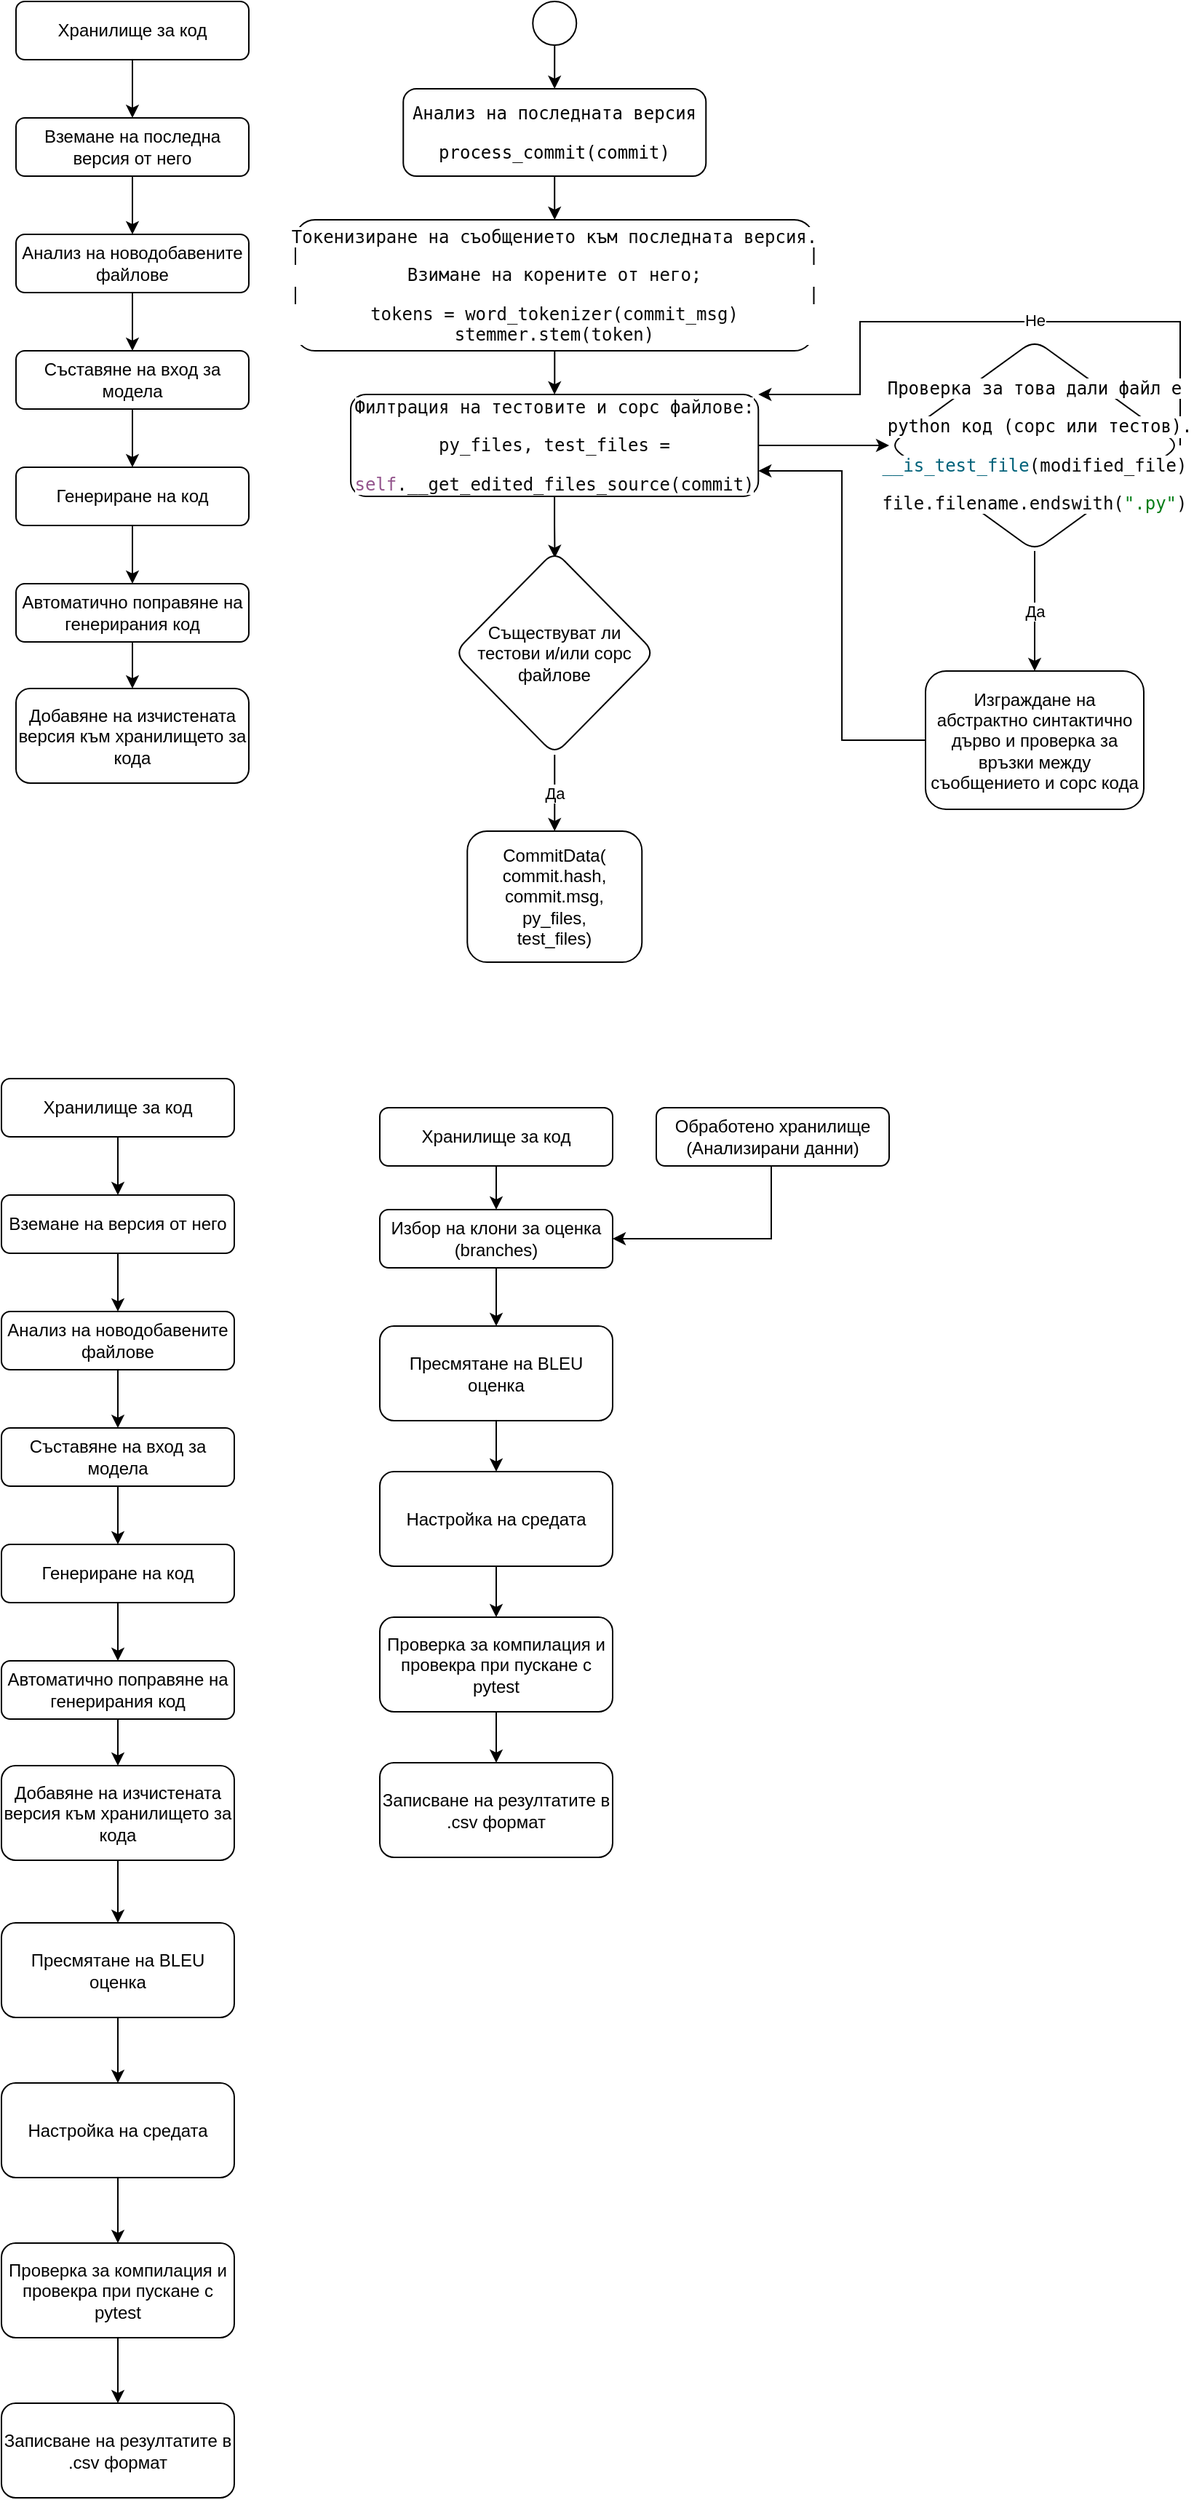 <mxfile version="15.8.4" type="device"><diagram id="C5RBs43oDa-KdzZeNtuy" name="Page-1"><mxGraphModel dx="920" dy="1018" grid="1" gridSize="10" guides="1" tooltips="1" connect="1" arrows="1" fold="1" page="1" pageScale="1" pageWidth="827" pageHeight="1169" math="0" shadow="0"><root><mxCell id="WIyWlLk6GJQsqaUBKTNV-0"/><mxCell id="WIyWlLk6GJQsqaUBKTNV-1" parent="WIyWlLk6GJQsqaUBKTNV-0"/><mxCell id="uDZcgc2jbkJ3EjQIdZrr-1" value="" style="edgeStyle=orthogonalEdgeStyle;rounded=0;orthogonalLoop=1;jettySize=auto;html=1;" edge="1" parent="WIyWlLk6GJQsqaUBKTNV-1" source="WIyWlLk6GJQsqaUBKTNV-3" target="WIyWlLk6GJQsqaUBKTNV-7"><mxGeometry relative="1" as="geometry"/></mxCell><mxCell id="WIyWlLk6GJQsqaUBKTNV-3" value="Хранилище за код" style="rounded=1;whiteSpace=wrap;html=1;fontSize=12;glass=0;strokeWidth=1;shadow=0;" parent="WIyWlLk6GJQsqaUBKTNV-1" vertex="1"><mxGeometry x="160" y="80" width="160" height="40" as="geometry"/></mxCell><mxCell id="uDZcgc2jbkJ3EjQIdZrr-0" value="" style="edgeStyle=orthogonalEdgeStyle;rounded=0;orthogonalLoop=1;jettySize=auto;html=1;" edge="1" parent="WIyWlLk6GJQsqaUBKTNV-1" source="WIyWlLk6GJQsqaUBKTNV-7" target="WIyWlLk6GJQsqaUBKTNV-12"><mxGeometry relative="1" as="geometry"/></mxCell><mxCell id="WIyWlLk6GJQsqaUBKTNV-7" value="Вземане на последна версия от него" style="rounded=1;whiteSpace=wrap;html=1;fontSize=12;glass=0;strokeWidth=1;shadow=0;" parent="WIyWlLk6GJQsqaUBKTNV-1" vertex="1"><mxGeometry x="160" y="160" width="160" height="40" as="geometry"/></mxCell><mxCell id="uDZcgc2jbkJ3EjQIdZrr-4" value="" style="edgeStyle=orthogonalEdgeStyle;rounded=0;orthogonalLoop=1;jettySize=auto;html=1;" edge="1" parent="WIyWlLk6GJQsqaUBKTNV-1" source="WIyWlLk6GJQsqaUBKTNV-11" target="uDZcgc2jbkJ3EjQIdZrr-3"><mxGeometry relative="1" as="geometry"/></mxCell><mxCell id="WIyWlLk6GJQsqaUBKTNV-11" value="Съставяне на вход за модела" style="rounded=1;whiteSpace=wrap;html=1;fontSize=12;glass=0;strokeWidth=1;shadow=0;" parent="WIyWlLk6GJQsqaUBKTNV-1" vertex="1"><mxGeometry x="160" y="320" width="160" height="40" as="geometry"/></mxCell><mxCell id="uDZcgc2jbkJ3EjQIdZrr-2" value="" style="edgeStyle=orthogonalEdgeStyle;rounded=0;orthogonalLoop=1;jettySize=auto;html=1;" edge="1" parent="WIyWlLk6GJQsqaUBKTNV-1" source="WIyWlLk6GJQsqaUBKTNV-12" target="WIyWlLk6GJQsqaUBKTNV-11"><mxGeometry relative="1" as="geometry"/></mxCell><mxCell id="WIyWlLk6GJQsqaUBKTNV-12" value="Анализ на новодобавените файлове" style="rounded=1;whiteSpace=wrap;html=1;fontSize=12;glass=0;strokeWidth=1;shadow=0;" parent="WIyWlLk6GJQsqaUBKTNV-1" vertex="1"><mxGeometry x="160" y="240" width="160" height="40" as="geometry"/></mxCell><mxCell id="uDZcgc2jbkJ3EjQIdZrr-6" value="" style="edgeStyle=orthogonalEdgeStyle;rounded=0;orthogonalLoop=1;jettySize=auto;html=1;" edge="1" parent="WIyWlLk6GJQsqaUBKTNV-1" source="uDZcgc2jbkJ3EjQIdZrr-3" target="uDZcgc2jbkJ3EjQIdZrr-5"><mxGeometry relative="1" as="geometry"/></mxCell><mxCell id="uDZcgc2jbkJ3EjQIdZrr-3" value="Генериране на код" style="rounded=1;whiteSpace=wrap;html=1;fontSize=12;glass=0;strokeWidth=1;shadow=0;" vertex="1" parent="WIyWlLk6GJQsqaUBKTNV-1"><mxGeometry x="160" y="400" width="160" height="40" as="geometry"/></mxCell><mxCell id="uDZcgc2jbkJ3EjQIdZrr-8" value="" style="edgeStyle=orthogonalEdgeStyle;rounded=0;orthogonalLoop=1;jettySize=auto;html=1;" edge="1" parent="WIyWlLk6GJQsqaUBKTNV-1" source="uDZcgc2jbkJ3EjQIdZrr-5" target="uDZcgc2jbkJ3EjQIdZrr-7"><mxGeometry relative="1" as="geometry"/></mxCell><mxCell id="uDZcgc2jbkJ3EjQIdZrr-5" value="Автоматично поправяне на генерирания код" style="rounded=1;whiteSpace=wrap;html=1;fontSize=12;glass=0;strokeWidth=1;shadow=0;" vertex="1" parent="WIyWlLk6GJQsqaUBKTNV-1"><mxGeometry x="160" y="480" width="160" height="40" as="geometry"/></mxCell><mxCell id="uDZcgc2jbkJ3EjQIdZrr-7" value="Добавяне на изчистената версия към хранилището за кода" style="rounded=1;whiteSpace=wrap;html=1;fontSize=12;glass=0;strokeWidth=1;shadow=0;" vertex="1" parent="WIyWlLk6GJQsqaUBKTNV-1"><mxGeometry x="160" y="552" width="160" height="65" as="geometry"/></mxCell><mxCell id="uDZcgc2jbkJ3EjQIdZrr-19" value="" style="edgeStyle=orthogonalEdgeStyle;rounded=0;orthogonalLoop=1;jettySize=auto;html=1;" edge="1" parent="WIyWlLk6GJQsqaUBKTNV-1" source="uDZcgc2jbkJ3EjQIdZrr-14" target="uDZcgc2jbkJ3EjQIdZrr-18"><mxGeometry relative="1" as="geometry"/></mxCell><mxCell id="uDZcgc2jbkJ3EjQIdZrr-14" value="" style="ellipse;html=1;" vertex="1" parent="WIyWlLk6GJQsqaUBKTNV-1"><mxGeometry x="515.13" y="80" width="30" height="30" as="geometry"/></mxCell><mxCell id="uDZcgc2jbkJ3EjQIdZrr-24" value="" style="edgeStyle=orthogonalEdgeStyle;rounded=0;orthogonalLoop=1;jettySize=auto;html=1;" edge="1" parent="WIyWlLk6GJQsqaUBKTNV-1" source="uDZcgc2jbkJ3EjQIdZrr-18" target="uDZcgc2jbkJ3EjQIdZrr-23"><mxGeometry relative="1" as="geometry"/></mxCell><mxCell id="uDZcgc2jbkJ3EjQIdZrr-18" value="&lt;pre style=&quot;background-color: rgb(255 , 255 , 255) ; font-family: &amp;#34;cascadia code&amp;#34; , monospace&quot;&gt;&lt;pre style=&quot;font-family: &amp;#34;cascadia code&amp;#34; , monospace&quot;&gt;Анализ на последната версия&lt;/pre&gt;&lt;pre style=&quot;font-family: &amp;#34;cascadia code&amp;#34; , monospace&quot;&gt;process_commit(commit)&lt;/pre&gt;&lt;/pre&gt;" style="whiteSpace=wrap;html=1;rounded=1;" vertex="1" parent="WIyWlLk6GJQsqaUBKTNV-1"><mxGeometry x="426.13" y="140" width="208" height="60" as="geometry"/></mxCell><mxCell id="uDZcgc2jbkJ3EjQIdZrr-30" value="" style="edgeStyle=orthogonalEdgeStyle;rounded=0;orthogonalLoop=1;jettySize=auto;html=1;" edge="1" parent="WIyWlLk6GJQsqaUBKTNV-1" source="uDZcgc2jbkJ3EjQIdZrr-23" target="uDZcgc2jbkJ3EjQIdZrr-29"><mxGeometry relative="1" as="geometry"/></mxCell><mxCell id="uDZcgc2jbkJ3EjQIdZrr-23" value="&lt;pre style=&quot;background-color: #ffffff ; color: #080808 ; font-family: &amp;#34;cascadia code&amp;#34; , monospace ; font-size: 10 1pt&quot;&gt;Токенизиране на съобщението към последната версия.&lt;/pre&gt;&lt;pre style=&quot;background-color: #ffffff ; color: #080808 ; font-family: &amp;#34;cascadia code&amp;#34; , monospace ; font-size: 10 1pt&quot;&gt;Взимане на корените от него;&lt;/pre&gt;&lt;pre style=&quot;background-color: #ffffff ; color: #080808 ; font-family: &amp;#34;cascadia code&amp;#34; , monospace ; font-size: 10 1pt&quot;&gt;tokens = word_tokenizer(commit_msg)&lt;br/&gt;stemmer.stem(token)&lt;/pre&gt;" style="whiteSpace=wrap;html=1;rounded=1;" vertex="1" parent="WIyWlLk6GJQsqaUBKTNV-1"><mxGeometry x="352" y="230" width="356.25" height="90" as="geometry"/></mxCell><mxCell id="uDZcgc2jbkJ3EjQIdZrr-41" style="edgeStyle=orthogonalEdgeStyle;rounded=0;orthogonalLoop=1;jettySize=auto;html=1;entryX=0.501;entryY=0.034;entryDx=0;entryDy=0;entryPerimeter=0;" edge="1" parent="WIyWlLk6GJQsqaUBKTNV-1" source="uDZcgc2jbkJ3EjQIdZrr-29" target="uDZcgc2jbkJ3EjQIdZrr-32"><mxGeometry relative="1" as="geometry"/></mxCell><mxCell id="uDZcgc2jbkJ3EjQIdZrr-48" style="edgeStyle=orthogonalEdgeStyle;rounded=0;orthogonalLoop=1;jettySize=auto;html=1;fontColor=#000000;" edge="1" parent="WIyWlLk6GJQsqaUBKTNV-1" source="uDZcgc2jbkJ3EjQIdZrr-29" target="uDZcgc2jbkJ3EjQIdZrr-44"><mxGeometry relative="1" as="geometry"/></mxCell><mxCell id="uDZcgc2jbkJ3EjQIdZrr-29" value="&lt;pre style=&quot;background-color: #ffffff ; color: #080808 ; font-family: &amp;#34;cascadia code&amp;#34; , monospace ; font-size: 10 1pt&quot;&gt;Филтрация на тестовите и сорс файлове:&lt;/pre&gt;&lt;pre style=&quot;background-color: #ffffff ; color: #080808 ; font-family: &amp;#34;cascadia code&amp;#34; , monospace ; font-size: 10 1pt&quot;&gt;py_files, test_files =&lt;/pre&gt;&lt;pre style=&quot;background-color: #ffffff ; color: #080808 ; font-family: &amp;#34;cascadia code&amp;#34; , monospace ; font-size: 10 1pt&quot;&gt;&lt;span style=&quot;color: #94558d&quot;&gt;self&lt;/span&gt;.__get_edited_files_source(commit)&lt;br&gt;&lt;/pre&gt;" style="rounded=1;whiteSpace=wrap;html=1;" vertex="1" parent="WIyWlLk6GJQsqaUBKTNV-1"><mxGeometry x="390" y="350" width="280.13" height="70" as="geometry"/></mxCell><mxCell id="uDZcgc2jbkJ3EjQIdZrr-43" value="Да" style="edgeStyle=orthogonalEdgeStyle;rounded=0;orthogonalLoop=1;jettySize=auto;html=1;" edge="1" parent="WIyWlLk6GJQsqaUBKTNV-1" source="uDZcgc2jbkJ3EjQIdZrr-32" target="uDZcgc2jbkJ3EjQIdZrr-42"><mxGeometry relative="1" as="geometry"/></mxCell><mxCell id="uDZcgc2jbkJ3EjQIdZrr-32" value="Съществуват ли тестови и/или сорс файлове" style="rhombus;whiteSpace=wrap;html=1;rounded=1;" vertex="1" parent="WIyWlLk6GJQsqaUBKTNV-1"><mxGeometry x="461.13" y="457.5" width="138" height="140" as="geometry"/></mxCell><mxCell id="uDZcgc2jbkJ3EjQIdZrr-42" value="CommitData(&lt;br&gt;commit.hash,&lt;br&gt;commit.msg,&lt;br&gt;py_files,&lt;br&gt;test_files)" style="rounded=1;whiteSpace=wrap;html=1;" vertex="1" parent="WIyWlLk6GJQsqaUBKTNV-1"><mxGeometry x="470.13" y="650" width="120" height="90" as="geometry"/></mxCell><mxCell id="uDZcgc2jbkJ3EjQIdZrr-50" value="Да" style="edgeStyle=orthogonalEdgeStyle;rounded=0;orthogonalLoop=1;jettySize=auto;html=1;fontColor=#000000;" edge="1" parent="WIyWlLk6GJQsqaUBKTNV-1" source="uDZcgc2jbkJ3EjQIdZrr-44" target="uDZcgc2jbkJ3EjQIdZrr-49"><mxGeometry relative="1" as="geometry"/></mxCell><mxCell id="uDZcgc2jbkJ3EjQIdZrr-52" style="edgeStyle=orthogonalEdgeStyle;rounded=0;orthogonalLoop=1;jettySize=auto;html=1;entryX=1;entryY=0;entryDx=0;entryDy=0;fontColor=#000000;exitX=1;exitY=0.5;exitDx=0;exitDy=0;" edge="1" parent="WIyWlLk6GJQsqaUBKTNV-1" source="uDZcgc2jbkJ3EjQIdZrr-44" target="uDZcgc2jbkJ3EjQIdZrr-29"><mxGeometry relative="1" as="geometry"><Array as="points"><mxPoint x="960" y="300"/><mxPoint x="740" y="300"/><mxPoint x="740" y="350"/></Array></mxGeometry></mxCell><mxCell id="uDZcgc2jbkJ3EjQIdZrr-53" value="Не" style="edgeLabel;html=1;align=center;verticalAlign=middle;resizable=0;points=[];fontColor=#000000;" vertex="1" connectable="0" parent="uDZcgc2jbkJ3EjQIdZrr-52"><mxGeometry x="0.151" y="-1" relative="1" as="geometry"><mxPoint x="59" as="offset"/></mxGeometry></mxCell><mxCell id="uDZcgc2jbkJ3EjQIdZrr-44" value="&lt;pre style=&quot;background-color: rgb(255 , 255 , 255) ; font-family: &amp;#34;cascadia code&amp;#34; , monospace&quot;&gt;Проверка за това дали файл е&lt;/pre&gt;&lt;pre style=&quot;background-color: rgb(255 , 255 , 255) ; font-family: &amp;#34;cascadia code&amp;#34; , monospace&quot;&gt; python код (сорс или тестов).&lt;/pre&gt;&lt;pre style=&quot;background-color: rgb(255 , 255 , 255) ; color: rgb(8 , 8 , 8) ; font-family: &amp;#34;cascadia code&amp;#34; , monospace&quot;&gt;&lt;pre style=&quot;font-family: &amp;#34;cascadia code&amp;#34; , monospace&quot;&gt;&lt;span style=&quot;color: rgb(0 , 98 , 122)&quot;&gt;__is_test_file&lt;/span&gt;(modified_file)&lt;/pre&gt;&lt;pre style=&quot;font-family: &amp;#34;cascadia code&amp;#34; , monospace&quot;&gt;&lt;pre style=&quot;font-family: &amp;#34;cascadia code&amp;#34; , monospace&quot;&gt;file.filename.endswith(&lt;span style=&quot;color: #067d17&quot;&gt;&quot;.py&quot;&lt;/span&gt;)&lt;/pre&gt;&lt;/pre&gt;&lt;/pre&gt;" style="rhombus;whiteSpace=wrap;html=1;rounded=1;" vertex="1" parent="WIyWlLk6GJQsqaUBKTNV-1"><mxGeometry x="760" y="312.5" width="200" height="145" as="geometry"/></mxCell><mxCell id="uDZcgc2jbkJ3EjQIdZrr-51" style="edgeStyle=orthogonalEdgeStyle;rounded=0;orthogonalLoop=1;jettySize=auto;html=1;entryX=1;entryY=0.75;entryDx=0;entryDy=0;fontColor=#000000;" edge="1" parent="WIyWlLk6GJQsqaUBKTNV-1" source="uDZcgc2jbkJ3EjQIdZrr-49" target="uDZcgc2jbkJ3EjQIdZrr-29"><mxGeometry relative="1" as="geometry"/></mxCell><mxCell id="uDZcgc2jbkJ3EjQIdZrr-49" value="Изграждане на абстрактно синтактично дърво и проверка за връзки между съобщението и сорс кода" style="rounded=1;whiteSpace=wrap;html=1;" vertex="1" parent="WIyWlLk6GJQsqaUBKTNV-1"><mxGeometry x="785" y="540" width="150" height="95" as="geometry"/></mxCell><mxCell id="uDZcgc2jbkJ3EjQIdZrr-54" value="" style="edgeStyle=orthogonalEdgeStyle;rounded=0;orthogonalLoop=1;jettySize=auto;html=1;" edge="1" parent="WIyWlLk6GJQsqaUBKTNV-1" source="uDZcgc2jbkJ3EjQIdZrr-55" target="uDZcgc2jbkJ3EjQIdZrr-57"><mxGeometry relative="1" as="geometry"/></mxCell><mxCell id="uDZcgc2jbkJ3EjQIdZrr-55" value="Хранилище за код" style="rounded=1;whiteSpace=wrap;html=1;fontSize=12;glass=0;strokeWidth=1;shadow=0;" vertex="1" parent="WIyWlLk6GJQsqaUBKTNV-1"><mxGeometry x="150" y="820" width="160" height="40" as="geometry"/></mxCell><mxCell id="uDZcgc2jbkJ3EjQIdZrr-56" value="" style="edgeStyle=orthogonalEdgeStyle;rounded=0;orthogonalLoop=1;jettySize=auto;html=1;" edge="1" parent="WIyWlLk6GJQsqaUBKTNV-1" source="uDZcgc2jbkJ3EjQIdZrr-57" target="uDZcgc2jbkJ3EjQIdZrr-61"><mxGeometry relative="1" as="geometry"/></mxCell><mxCell id="uDZcgc2jbkJ3EjQIdZrr-57" value="Вземане на версия от него" style="rounded=1;whiteSpace=wrap;html=1;fontSize=12;glass=0;strokeWidth=1;shadow=0;" vertex="1" parent="WIyWlLk6GJQsqaUBKTNV-1"><mxGeometry x="150" y="900" width="160" height="40" as="geometry"/></mxCell><mxCell id="uDZcgc2jbkJ3EjQIdZrr-58" value="" style="edgeStyle=orthogonalEdgeStyle;rounded=0;orthogonalLoop=1;jettySize=auto;html=1;" edge="1" parent="WIyWlLk6GJQsqaUBKTNV-1" source="uDZcgc2jbkJ3EjQIdZrr-59" target="uDZcgc2jbkJ3EjQIdZrr-63"><mxGeometry relative="1" as="geometry"/></mxCell><mxCell id="uDZcgc2jbkJ3EjQIdZrr-59" value="Съставяне на вход за модела" style="rounded=1;whiteSpace=wrap;html=1;fontSize=12;glass=0;strokeWidth=1;shadow=0;" vertex="1" parent="WIyWlLk6GJQsqaUBKTNV-1"><mxGeometry x="150" y="1060" width="160" height="40" as="geometry"/></mxCell><mxCell id="uDZcgc2jbkJ3EjQIdZrr-60" value="" style="edgeStyle=orthogonalEdgeStyle;rounded=0;orthogonalLoop=1;jettySize=auto;html=1;" edge="1" parent="WIyWlLk6GJQsqaUBKTNV-1" source="uDZcgc2jbkJ3EjQIdZrr-61" target="uDZcgc2jbkJ3EjQIdZrr-59"><mxGeometry relative="1" as="geometry"/></mxCell><mxCell id="uDZcgc2jbkJ3EjQIdZrr-61" value="Анализ на новодобавените файлове" style="rounded=1;whiteSpace=wrap;html=1;fontSize=12;glass=0;strokeWidth=1;shadow=0;" vertex="1" parent="WIyWlLk6GJQsqaUBKTNV-1"><mxGeometry x="150" y="980" width="160" height="40" as="geometry"/></mxCell><mxCell id="uDZcgc2jbkJ3EjQIdZrr-62" value="" style="edgeStyle=orthogonalEdgeStyle;rounded=0;orthogonalLoop=1;jettySize=auto;html=1;" edge="1" parent="WIyWlLk6GJQsqaUBKTNV-1" source="uDZcgc2jbkJ3EjQIdZrr-63" target="uDZcgc2jbkJ3EjQIdZrr-65"><mxGeometry relative="1" as="geometry"/></mxCell><mxCell id="uDZcgc2jbkJ3EjQIdZrr-63" value="Генериране на код" style="rounded=1;whiteSpace=wrap;html=1;fontSize=12;glass=0;strokeWidth=1;shadow=0;" vertex="1" parent="WIyWlLk6GJQsqaUBKTNV-1"><mxGeometry x="150" y="1140" width="160" height="40" as="geometry"/></mxCell><mxCell id="uDZcgc2jbkJ3EjQIdZrr-64" value="" style="edgeStyle=orthogonalEdgeStyle;rounded=0;orthogonalLoop=1;jettySize=auto;html=1;" edge="1" parent="WIyWlLk6GJQsqaUBKTNV-1" source="uDZcgc2jbkJ3EjQIdZrr-65" target="uDZcgc2jbkJ3EjQIdZrr-66"><mxGeometry relative="1" as="geometry"/></mxCell><mxCell id="uDZcgc2jbkJ3EjQIdZrr-65" value="Автоматично поправяне на генерирания код" style="rounded=1;whiteSpace=wrap;html=1;fontSize=12;glass=0;strokeWidth=1;shadow=0;" vertex="1" parent="WIyWlLk6GJQsqaUBKTNV-1"><mxGeometry x="150" y="1220" width="160" height="40" as="geometry"/></mxCell><mxCell id="uDZcgc2jbkJ3EjQIdZrr-68" value="" style="edgeStyle=orthogonalEdgeStyle;rounded=0;orthogonalLoop=1;jettySize=auto;html=1;fontColor=#000000;" edge="1" parent="WIyWlLk6GJQsqaUBKTNV-1" source="uDZcgc2jbkJ3EjQIdZrr-66" target="uDZcgc2jbkJ3EjQIdZrr-67"><mxGeometry relative="1" as="geometry"/></mxCell><mxCell id="uDZcgc2jbkJ3EjQIdZrr-66" value="Добавяне на изчистената версия към хранилището за кода" style="rounded=1;whiteSpace=wrap;html=1;fontSize=12;glass=0;strokeWidth=1;shadow=0;" vertex="1" parent="WIyWlLk6GJQsqaUBKTNV-1"><mxGeometry x="150" y="1292" width="160" height="65" as="geometry"/></mxCell><mxCell id="uDZcgc2jbkJ3EjQIdZrr-70" value="" style="edgeStyle=orthogonalEdgeStyle;rounded=0;orthogonalLoop=1;jettySize=auto;html=1;fontColor=#000000;" edge="1" parent="WIyWlLk6GJQsqaUBKTNV-1" source="uDZcgc2jbkJ3EjQIdZrr-67" target="uDZcgc2jbkJ3EjQIdZrr-69"><mxGeometry relative="1" as="geometry"/></mxCell><mxCell id="uDZcgc2jbkJ3EjQIdZrr-67" value="Пресмятане на BLEU оценка" style="rounded=1;whiteSpace=wrap;html=1;fontSize=12;glass=0;strokeWidth=1;shadow=0;" vertex="1" parent="WIyWlLk6GJQsqaUBKTNV-1"><mxGeometry x="150" y="1400" width="160" height="65" as="geometry"/></mxCell><mxCell id="uDZcgc2jbkJ3EjQIdZrr-72" value="" style="edgeStyle=orthogonalEdgeStyle;rounded=0;orthogonalLoop=1;jettySize=auto;html=1;fontColor=#000000;" edge="1" parent="WIyWlLk6GJQsqaUBKTNV-1" source="uDZcgc2jbkJ3EjQIdZrr-69" target="uDZcgc2jbkJ3EjQIdZrr-71"><mxGeometry relative="1" as="geometry"/></mxCell><mxCell id="uDZcgc2jbkJ3EjQIdZrr-69" value="Настройка на средата" style="rounded=1;whiteSpace=wrap;html=1;fontSize=12;glass=0;strokeWidth=1;shadow=0;" vertex="1" parent="WIyWlLk6GJQsqaUBKTNV-1"><mxGeometry x="150" y="1510" width="160" height="65" as="geometry"/></mxCell><mxCell id="uDZcgc2jbkJ3EjQIdZrr-74" value="" style="edgeStyle=orthogonalEdgeStyle;rounded=0;orthogonalLoop=1;jettySize=auto;html=1;fontColor=#000000;" edge="1" parent="WIyWlLk6GJQsqaUBKTNV-1" source="uDZcgc2jbkJ3EjQIdZrr-71" target="uDZcgc2jbkJ3EjQIdZrr-73"><mxGeometry relative="1" as="geometry"/></mxCell><mxCell id="uDZcgc2jbkJ3EjQIdZrr-71" value="Проверка за компилация и&lt;br&gt;провекра при пускане с pytest" style="rounded=1;whiteSpace=wrap;html=1;fontSize=12;glass=0;strokeWidth=1;shadow=0;" vertex="1" parent="WIyWlLk6GJQsqaUBKTNV-1"><mxGeometry x="150" y="1620" width="160" height="65" as="geometry"/></mxCell><mxCell id="uDZcgc2jbkJ3EjQIdZrr-73" value="Записване на резултатите в .csv формат" style="rounded=1;whiteSpace=wrap;html=1;fontSize=12;glass=0;strokeWidth=1;shadow=0;" vertex="1" parent="WIyWlLk6GJQsqaUBKTNV-1"><mxGeometry x="150" y="1730" width="160" height="65" as="geometry"/></mxCell><mxCell id="uDZcgc2jbkJ3EjQIdZrr-75" value="" style="edgeStyle=orthogonalEdgeStyle;rounded=0;orthogonalLoop=1;jettySize=auto;html=1;fontColor=#000000;" edge="1" parent="WIyWlLk6GJQsqaUBKTNV-1" source="uDZcgc2jbkJ3EjQIdZrr-76" target="uDZcgc2jbkJ3EjQIdZrr-78"><mxGeometry relative="1" as="geometry"/></mxCell><mxCell id="uDZcgc2jbkJ3EjQIdZrr-76" value="Пресмятане на BLEU оценка" style="rounded=1;whiteSpace=wrap;html=1;fontSize=12;glass=0;strokeWidth=1;shadow=0;" vertex="1" parent="WIyWlLk6GJQsqaUBKTNV-1"><mxGeometry x="410" y="990" width="160" height="65" as="geometry"/></mxCell><mxCell id="uDZcgc2jbkJ3EjQIdZrr-77" value="" style="edgeStyle=orthogonalEdgeStyle;rounded=0;orthogonalLoop=1;jettySize=auto;html=1;fontColor=#000000;" edge="1" parent="WIyWlLk6GJQsqaUBKTNV-1" source="uDZcgc2jbkJ3EjQIdZrr-78" target="uDZcgc2jbkJ3EjQIdZrr-80"><mxGeometry relative="1" as="geometry"/></mxCell><mxCell id="uDZcgc2jbkJ3EjQIdZrr-78" value="Настройка на средата" style="rounded=1;whiteSpace=wrap;html=1;fontSize=12;glass=0;strokeWidth=1;shadow=0;" vertex="1" parent="WIyWlLk6GJQsqaUBKTNV-1"><mxGeometry x="410" y="1090" width="160" height="65" as="geometry"/></mxCell><mxCell id="uDZcgc2jbkJ3EjQIdZrr-79" value="" style="edgeStyle=orthogonalEdgeStyle;rounded=0;orthogonalLoop=1;jettySize=auto;html=1;fontColor=#000000;" edge="1" parent="WIyWlLk6GJQsqaUBKTNV-1" source="uDZcgc2jbkJ3EjQIdZrr-80" target="uDZcgc2jbkJ3EjQIdZrr-81"><mxGeometry relative="1" as="geometry"/></mxCell><mxCell id="uDZcgc2jbkJ3EjQIdZrr-80" value="Проверка за компилация и&lt;br&gt;провекра при пускане с pytest" style="rounded=1;whiteSpace=wrap;html=1;fontSize=12;glass=0;strokeWidth=1;shadow=0;" vertex="1" parent="WIyWlLk6GJQsqaUBKTNV-1"><mxGeometry x="410" y="1190" width="160" height="65" as="geometry"/></mxCell><mxCell id="uDZcgc2jbkJ3EjQIdZrr-81" value="Записване на резултатите в .csv формат" style="rounded=1;whiteSpace=wrap;html=1;fontSize=12;glass=0;strokeWidth=1;shadow=0;" vertex="1" parent="WIyWlLk6GJQsqaUBKTNV-1"><mxGeometry x="410" y="1290" width="160" height="65" as="geometry"/></mxCell><mxCell id="uDZcgc2jbkJ3EjQIdZrr-84" value="" style="edgeStyle=orthogonalEdgeStyle;rounded=0;orthogonalLoop=1;jettySize=auto;html=1;fontColor=#000000;" edge="1" parent="WIyWlLk6GJQsqaUBKTNV-1" source="uDZcgc2jbkJ3EjQIdZrr-82" target="uDZcgc2jbkJ3EjQIdZrr-83"><mxGeometry relative="1" as="geometry"/></mxCell><mxCell id="uDZcgc2jbkJ3EjQIdZrr-82" value="Хранилище за код" style="rounded=1;whiteSpace=wrap;html=1;fontSize=12;glass=0;strokeWidth=1;shadow=0;" vertex="1" parent="WIyWlLk6GJQsqaUBKTNV-1"><mxGeometry x="410" y="840" width="160" height="40" as="geometry"/></mxCell><mxCell id="uDZcgc2jbkJ3EjQIdZrr-87" style="edgeStyle=orthogonalEdgeStyle;rounded=0;orthogonalLoop=1;jettySize=auto;html=1;entryX=0.5;entryY=0;entryDx=0;entryDy=0;fontColor=#000000;" edge="1" parent="WIyWlLk6GJQsqaUBKTNV-1" source="uDZcgc2jbkJ3EjQIdZrr-83" target="uDZcgc2jbkJ3EjQIdZrr-76"><mxGeometry relative="1" as="geometry"/></mxCell><mxCell id="uDZcgc2jbkJ3EjQIdZrr-83" value="Избор на клони за оценка (branches)" style="rounded=1;whiteSpace=wrap;html=1;fontSize=12;glass=0;strokeWidth=1;shadow=0;" vertex="1" parent="WIyWlLk6GJQsqaUBKTNV-1"><mxGeometry x="410" y="910" width="160" height="40" as="geometry"/></mxCell><mxCell id="uDZcgc2jbkJ3EjQIdZrr-86" style="edgeStyle=orthogonalEdgeStyle;rounded=0;orthogonalLoop=1;jettySize=auto;html=1;entryX=1;entryY=0.5;entryDx=0;entryDy=0;fontColor=#000000;" edge="1" parent="WIyWlLk6GJQsqaUBKTNV-1" source="uDZcgc2jbkJ3EjQIdZrr-85" target="uDZcgc2jbkJ3EjQIdZrr-83"><mxGeometry relative="1" as="geometry"><Array as="points"><mxPoint x="679" y="930"/></Array></mxGeometry></mxCell><mxCell id="uDZcgc2jbkJ3EjQIdZrr-85" value="Обработено хранилище&lt;br&gt;(Анализирани данни)" style="rounded=1;whiteSpace=wrap;html=1;fontSize=12;glass=0;strokeWidth=1;shadow=0;" vertex="1" parent="WIyWlLk6GJQsqaUBKTNV-1"><mxGeometry x="600" y="840" width="160" height="40" as="geometry"/></mxCell></root></mxGraphModel></diagram></mxfile>